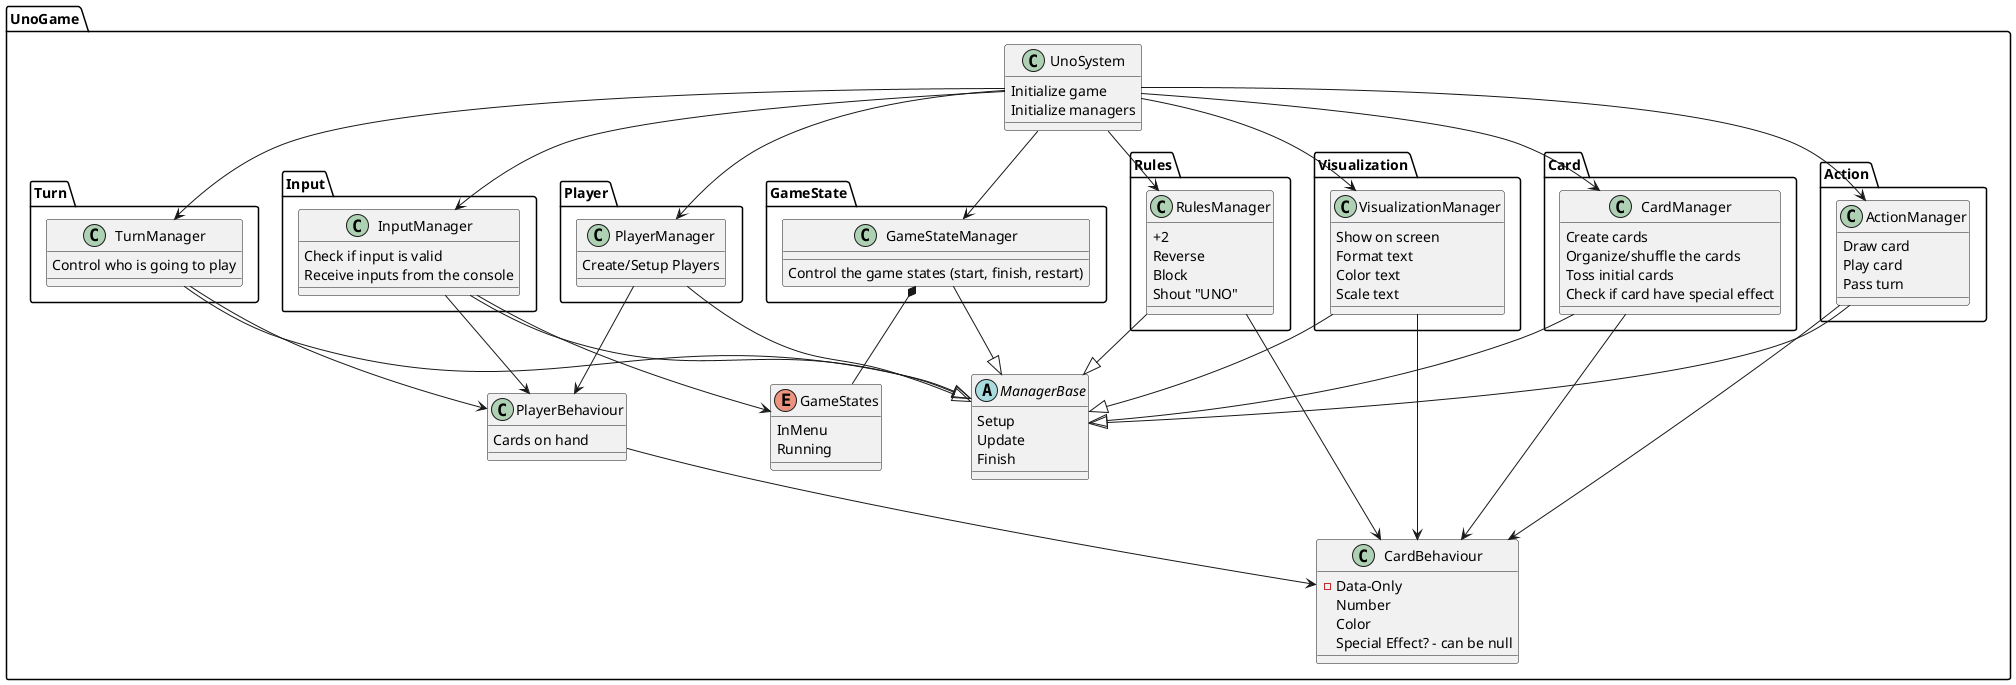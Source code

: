 ﻿@startuml
'https://plantuml.com/sequence-diagram

'SYSTEMS'
package UnoGame
{
    'ABSTRACTS'
    abstract class ManagerBase
    {
        Setup
        Update
        Finish
    }
    
    class UnoSystem
    {
        Initialize game
        Initialize managers
    }
    
    class CardBehaviour
    {
        - Data-Only
        Number
        Color
        Special Effect? - can be null
    }
    
    class PlayerBehaviour
    {
        Cards on hand
    }
    
    'INTERFACES'
    
    'ENUMS'
    enum GameStates
    {
        InMenu
        Running
    }
    
    'MANAGERS'
    package GameState
    {
        class GameStateManager
        {
            Control the game states (start, finish, restart)
        }
    }
    
    package Card
    {
        class CardManager
        {
            Create cards
            Organize/shuffle the cards
            Toss initial cards
            Check if card have special effect
        }
    }
    
    package Turn
    {
        class TurnManager
        {
            Control who is going to play
        }
    }
    
    package Action
    {
        class ActionManager
        {
            Draw card
            Play card
            Pass turn
        }
    }
    
    package Player
    {
        class PlayerManager
        {
            Create/Setup Players
        }
        
        
    }   
    
    package Rules
    {
        class RulesManager
        {
            +2
            Reverse
            Block
            Shout "UNO"
        }
    }  
    
    package Input
    {
        class InputManager
        {
            Check if input is valid
            Receive inputs from the console
        } 
    }
           
    package Visualization
    {
        class VisualizationManager
        {
            Show on screen
            Format text
            Color text
            Scale text
        }
    }
    
    'UTILS'
'    package Utils
'    {
'        class TimerHandler
'        {
'            Create timer 
'            Notify when timer finished
'        }
'    }
    
    'RELATIONS'
    'Parent - Child'
    GameStateManager --|> ManagerBase
    CardManager --|> ManagerBase
    TurnManager --|> ManagerBase
    ActionManager --|> ManagerBase
    InputManager --|> ManagerBase
    PlayerManager --|> ManagerBase
    RulesManager --|> ManagerBase
    VisualizationManager --|> ManagerBase
    
    'System - Managers'
    UnoSystem --> GameStateManager
    UnoSystem --> CardManager
    UnoSystem --> TurnManager
    UnoSystem --> ActionManager
    UnoSystem --> InputManager
    UnoSystem --> PlayerManager
    UnoSystem --> RulesManager
    UnoSystem --> VisualizationManager
    
    'A "has instance of" B. B cant live without A'
    GameStateManager *-- GameStates
    
    'Interfaces'
    
    'A "has instance of" B. B can live without A'
    CardManager --> CardBehaviour
    PlayerManager --> PlayerBehaviour
    PlayerBehaviour --> CardBehaviour
    ActionManager --> CardBehaviour
    RulesManager --> CardBehaviour
    TurnManager --> PlayerBehaviour
    VisualizationManager --> CardBehaviour
    InputManager --> GameStates
    InputManager --> PlayerBehaviour
}


@enduml